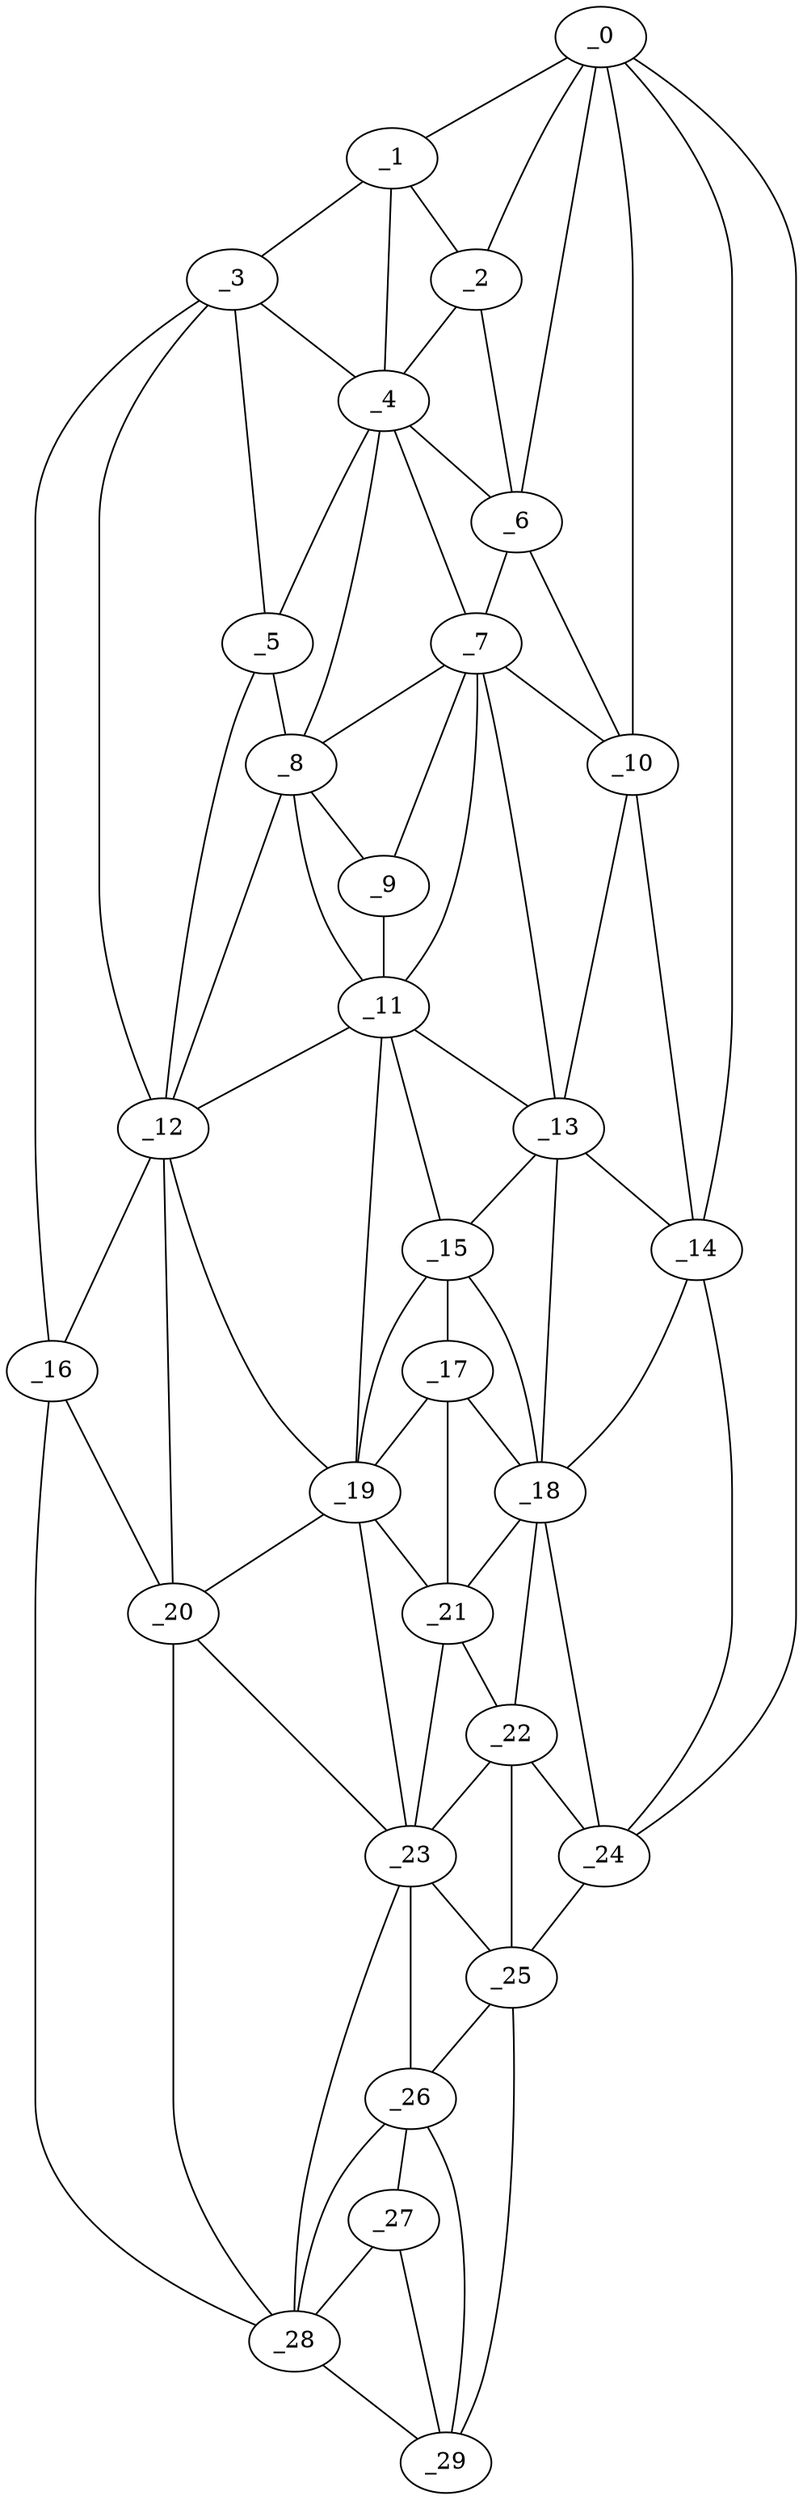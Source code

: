 graph "obj96__315.gxl" {
	_0	 [x=1,
		y=45];
	_1	 [x=1,
		y=70];
	_0 -- _1	 [valence=1];
	_2	 [x=4,
		y=54];
	_0 -- _2	 [valence=1];
	_6	 [x=20,
		y=51];
	_0 -- _6	 [valence=2];
	_10	 [x=33,
		y=47];
	_0 -- _10	 [valence=1];
	_14	 [x=43,
		y=42];
	_0 -- _14	 [valence=1];
	_24	 [x=80,
		y=29];
	_0 -- _24	 [valence=1];
	_1 -- _2	 [valence=1];
	_3	 [x=6,
		y=79];
	_1 -- _3	 [valence=1];
	_4	 [x=15,
		y=74];
	_1 -- _4	 [valence=2];
	_2 -- _4	 [valence=2];
	_2 -- _6	 [valence=2];
	_3 -- _4	 [valence=1];
	_5	 [x=15,
		y=81];
	_3 -- _5	 [valence=2];
	_12	 [x=40,
		y=91];
	_3 -- _12	 [valence=2];
	_16	 [x=54,
		y=97];
	_3 -- _16	 [valence=1];
	_4 -- _5	 [valence=2];
	_4 -- _6	 [valence=2];
	_7	 [x=26,
		y=68];
	_4 -- _7	 [valence=2];
	_8	 [x=28,
		y=79];
	_4 -- _8	 [valence=2];
	_5 -- _8	 [valence=2];
	_5 -- _12	 [valence=2];
	_6 -- _7	 [valence=2];
	_6 -- _10	 [valence=1];
	_7 -- _8	 [valence=1];
	_9	 [x=30,
		y=73];
	_7 -- _9	 [valence=2];
	_7 -- _10	 [valence=2];
	_11	 [x=35,
		y=73];
	_7 -- _11	 [valence=2];
	_13	 [x=42,
		y=58];
	_7 -- _13	 [valence=2];
	_8 -- _9	 [valence=2];
	_8 -- _11	 [valence=1];
	_8 -- _12	 [valence=2];
	_9 -- _11	 [valence=1];
	_10 -- _13	 [valence=1];
	_10 -- _14	 [valence=2];
	_11 -- _12	 [valence=2];
	_11 -- _13	 [valence=2];
	_15	 [x=51,
		y=65];
	_11 -- _15	 [valence=2];
	_19	 [x=60,
		y=73];
	_11 -- _19	 [valence=1];
	_12 -- _16	 [valence=1];
	_12 -- _19	 [valence=2];
	_20	 [x=61,
		y=93];
	_12 -- _20	 [valence=2];
	_13 -- _14	 [valence=2];
	_13 -- _15	 [valence=2];
	_18	 [x=59,
		y=52];
	_13 -- _18	 [valence=1];
	_14 -- _18	 [valence=2];
	_14 -- _24	 [valence=2];
	_17	 [x=58,
		y=62];
	_15 -- _17	 [valence=2];
	_15 -- _18	 [valence=2];
	_15 -- _19	 [valence=1];
	_16 -- _20	 [valence=2];
	_28	 [x=125,
		y=68];
	_16 -- _28	 [valence=1];
	_17 -- _18	 [valence=2];
	_17 -- _19	 [valence=2];
	_21	 [x=67,
		y=60];
	_17 -- _21	 [valence=2];
	_18 -- _21	 [valence=2];
	_22	 [x=73,
		y=55];
	_18 -- _22	 [valence=1];
	_18 -- _24	 [valence=1];
	_19 -- _20	 [valence=1];
	_19 -- _21	 [valence=2];
	_23	 [x=76,
		y=67];
	_19 -- _23	 [valence=2];
	_20 -- _23	 [valence=2];
	_20 -- _28	 [valence=2];
	_21 -- _22	 [valence=2];
	_21 -- _23	 [valence=1];
	_22 -- _23	 [valence=2];
	_22 -- _24	 [valence=2];
	_25	 [x=97,
		y=34];
	_22 -- _25	 [valence=2];
	_23 -- _25	 [valence=2];
	_26	 [x=114,
		y=42];
	_23 -- _26	 [valence=2];
	_23 -- _28	 [valence=2];
	_24 -- _25	 [valence=1];
	_25 -- _26	 [valence=1];
	_29	 [x=127,
		y=44];
	_25 -- _29	 [valence=1];
	_27	 [x=123,
		y=49];
	_26 -- _27	 [valence=1];
	_26 -- _28	 [valence=1];
	_26 -- _29	 [valence=2];
	_27 -- _28	 [valence=2];
	_27 -- _29	 [valence=2];
	_28 -- _29	 [valence=1];
}
